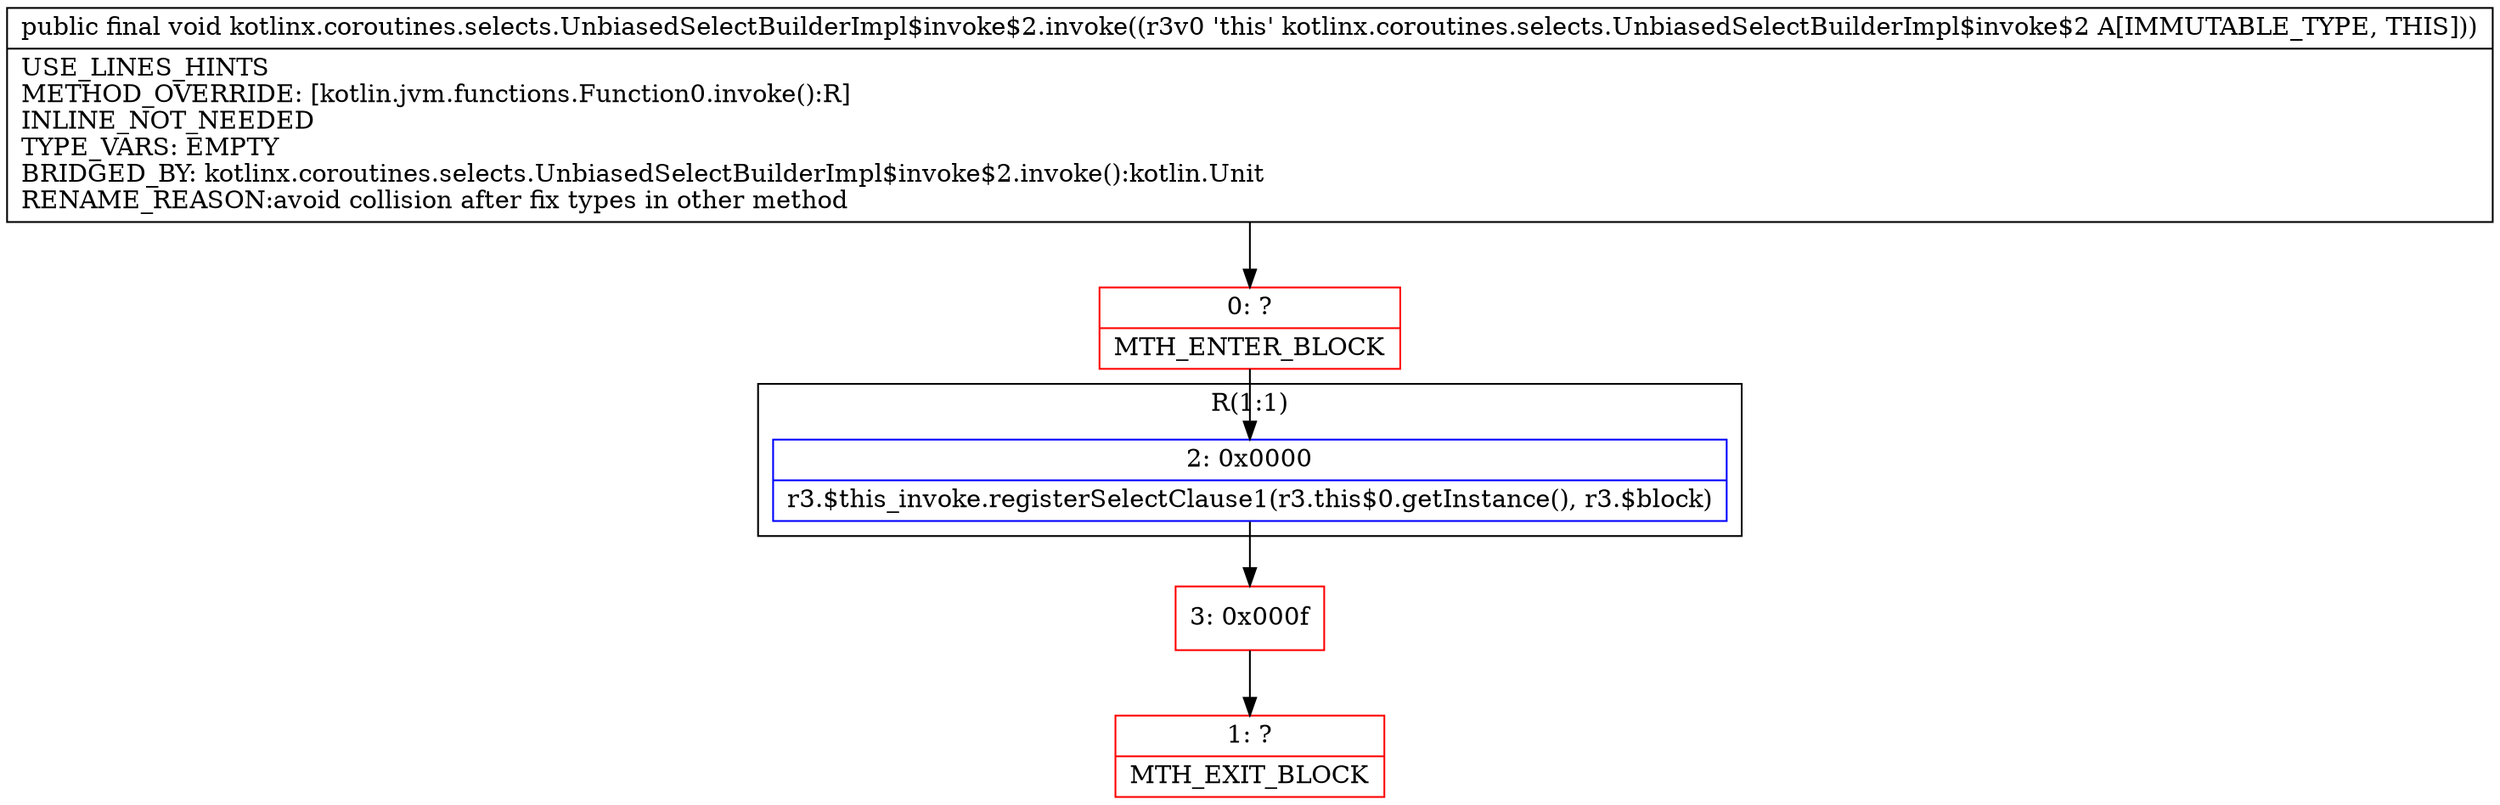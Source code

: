 digraph "CFG forkotlinx.coroutines.selects.UnbiasedSelectBuilderImpl$invoke$2.invoke()V" {
subgraph cluster_Region_1878987117 {
label = "R(1:1)";
node [shape=record,color=blue];
Node_2 [shape=record,label="{2\:\ 0x0000|r3.$this_invoke.registerSelectClause1(r3.this$0.getInstance(), r3.$block)\l}"];
}
Node_0 [shape=record,color=red,label="{0\:\ ?|MTH_ENTER_BLOCK\l}"];
Node_3 [shape=record,color=red,label="{3\:\ 0x000f}"];
Node_1 [shape=record,color=red,label="{1\:\ ?|MTH_EXIT_BLOCK\l}"];
MethodNode[shape=record,label="{public final void kotlinx.coroutines.selects.UnbiasedSelectBuilderImpl$invoke$2.invoke((r3v0 'this' kotlinx.coroutines.selects.UnbiasedSelectBuilderImpl$invoke$2 A[IMMUTABLE_TYPE, THIS]))  | USE_LINES_HINTS\lMETHOD_OVERRIDE: [kotlin.jvm.functions.Function0.invoke():R]\lINLINE_NOT_NEEDED\lTYPE_VARS: EMPTY\lBRIDGED_BY: kotlinx.coroutines.selects.UnbiasedSelectBuilderImpl$invoke$2.invoke():kotlin.Unit\lRENAME_REASON:avoid collision after fix types in other method\l}"];
MethodNode -> Node_0;Node_2 -> Node_3;
Node_0 -> Node_2;
Node_3 -> Node_1;
}

